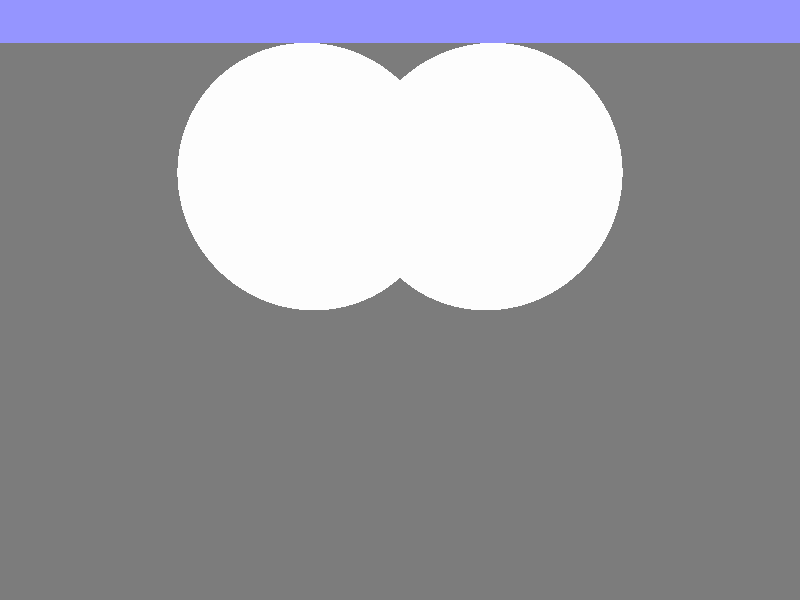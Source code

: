 #include "textures.inc"     
#include "colors.inc"
#include "glass.inc"       

global_settings{photons{count 5000
                        }
                }

light_source{<-10,50,40> color White
             photons{reflection on
                     refraction on}
            }

light_source{<-500,500,-400> color White
             photons{reflection on
                     refraction on}
            }
            
camera{location <0,4,-7>
       look_at <0,1,0>}

plane{y,0
      texture{pigment{rgb <.2,.2,.2>}
              finish {ambient 0.15
                      diffuse 0.55
                      brilliance 6.0
                      phong 0.8
                      phong_size 120
                      reflection 0.6}
              }
        normal{ bumps 0.05
         turbulence 0.6
       }      
              
      }

background{color rgb <0.3,0.3,1>}



merge{
	sphere {<1, 2.5, 0>, 1.5 
	}	
	sphere {<-1, 2.5, 0>, 1.5 
	}
	interior{ior 1.5}
	texture {Glass3
				finish {
				diffuse 0.6, 0.6
				brilliance 1.0
				phong 1.0
		}}

      photons{target
              reflection on
              refraction on
              collect on} 
}





